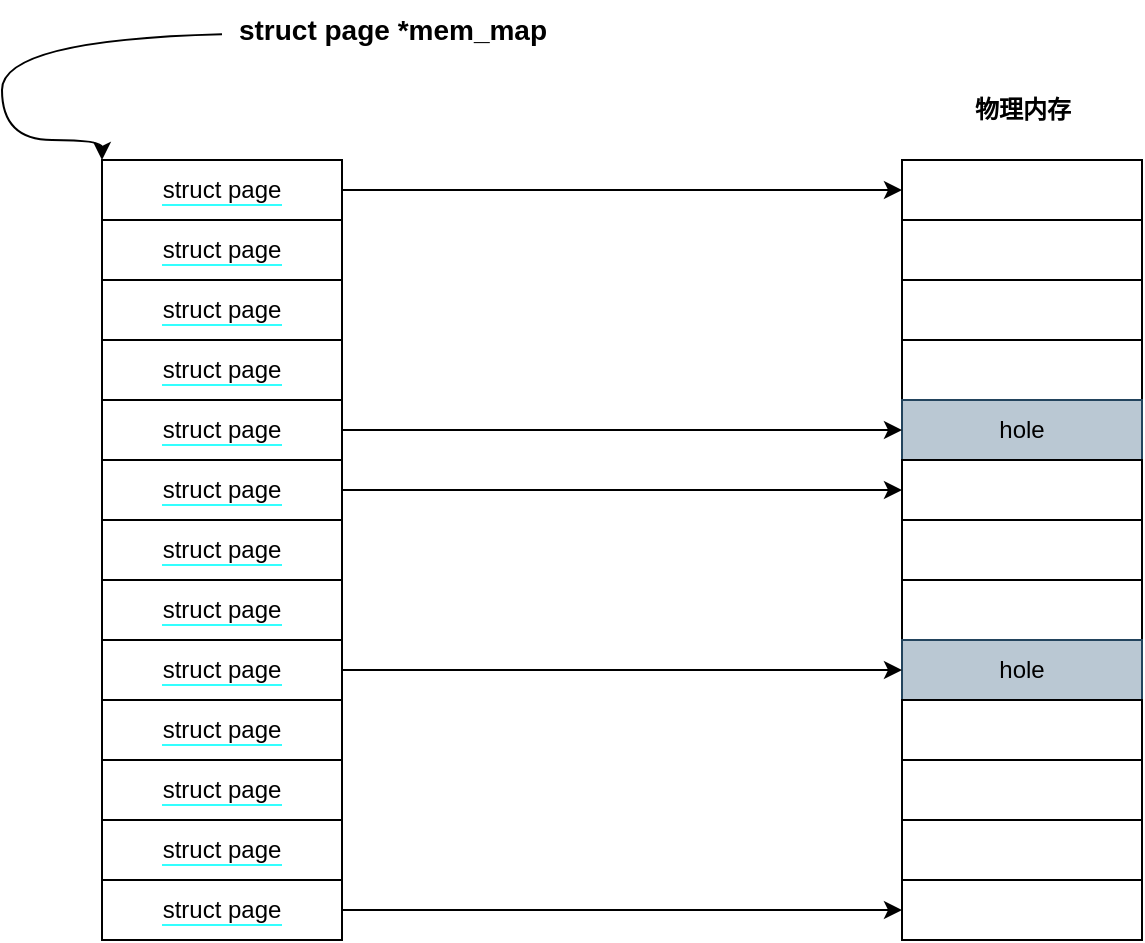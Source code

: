 <mxfile version="20.8.23" type="device"><diagram name="Page-1" id="c7558073-3199-34d8-9f00-42111426c3f3"><mxGraphModel dx="1221" dy="670" grid="1" gridSize="10" guides="1" tooltips="1" connect="1" arrows="1" fold="1" page="1" pageScale="1" pageWidth="826" pageHeight="1169" background="none" math="0" shadow="0"><root><mxCell id="0"/><mxCell id="1" parent="0"/><mxCell id="8m3beTwyRqIR_tZnSEBx-142" value="" style="rounded=0;whiteSpace=wrap;html=1;labelBackgroundColor=#33FFFF;" vertex="1" parent="1"><mxGeometry x="480" y="120" width="120" height="30" as="geometry"/></mxCell><mxCell id="8m3beTwyRqIR_tZnSEBx-143" value="" style="rounded=0;whiteSpace=wrap;html=1;labelBackgroundColor=#33FFFF;" vertex="1" parent="1"><mxGeometry x="480" y="150" width="120" height="30" as="geometry"/></mxCell><mxCell id="8m3beTwyRqIR_tZnSEBx-144" value="" style="rounded=0;whiteSpace=wrap;html=1;labelBackgroundColor=#33FFFF;" vertex="1" parent="1"><mxGeometry x="480" y="180" width="120" height="30" as="geometry"/></mxCell><mxCell id="8m3beTwyRqIR_tZnSEBx-145" value="" style="rounded=0;whiteSpace=wrap;html=1;labelBackgroundColor=#33FFFF;" vertex="1" parent="1"><mxGeometry x="480" y="210" width="120" height="30" as="geometry"/></mxCell><mxCell id="8m3beTwyRqIR_tZnSEBx-146" value="hole" style="rounded=0;whiteSpace=wrap;html=1;labelBackgroundColor=none;fillColor=#bac8d3;strokeColor=#23445d;" vertex="1" parent="1"><mxGeometry x="480" y="240" width="120" height="30" as="geometry"/></mxCell><mxCell id="8m3beTwyRqIR_tZnSEBx-147" value="" style="rounded=0;whiteSpace=wrap;html=1;labelBackgroundColor=#33FFFF;" vertex="1" parent="1"><mxGeometry x="480" y="270" width="120" height="30" as="geometry"/></mxCell><mxCell id="8m3beTwyRqIR_tZnSEBx-148" value="" style="rounded=0;whiteSpace=wrap;html=1;labelBackgroundColor=#33FFFF;" vertex="1" parent="1"><mxGeometry x="480" y="300" width="120" height="30" as="geometry"/></mxCell><mxCell id="8m3beTwyRqIR_tZnSEBx-149" value="" style="rounded=0;whiteSpace=wrap;html=1;labelBackgroundColor=#33FFFF;" vertex="1" parent="1"><mxGeometry x="480" y="330" width="120" height="30" as="geometry"/></mxCell><mxCell id="8m3beTwyRqIR_tZnSEBx-150" value="hole" style="rounded=0;whiteSpace=wrap;html=1;labelBackgroundColor=#FFFFF;fillColor=#bac8d3;strokeColor=#23445d;" vertex="1" parent="1"><mxGeometry x="480" y="360" width="120" height="30" as="geometry"/></mxCell><mxCell id="8m3beTwyRqIR_tZnSEBx-151" value="" style="rounded=0;whiteSpace=wrap;html=1;labelBackgroundColor=#33FFFF;" vertex="1" parent="1"><mxGeometry x="480" y="390" width="120" height="30" as="geometry"/></mxCell><mxCell id="8m3beTwyRqIR_tZnSEBx-152" value="" style="rounded=0;whiteSpace=wrap;html=1;labelBackgroundColor=#33FFFF;" vertex="1" parent="1"><mxGeometry x="480" y="420" width="120" height="30" as="geometry"/></mxCell><mxCell id="8m3beTwyRqIR_tZnSEBx-153" value="" style="rounded=0;whiteSpace=wrap;html=1;labelBackgroundColor=#33FFFF;" vertex="1" parent="1"><mxGeometry x="480" y="450" width="120" height="30" as="geometry"/></mxCell><mxCell id="8m3beTwyRqIR_tZnSEBx-159" value="&lt;b&gt;物理内存&lt;/b&gt;" style="text;html=1;align=center;verticalAlign=middle;resizable=0;points=[];autosize=1;strokeColor=none;fillColor=none;" vertex="1" parent="1"><mxGeometry x="505" y="80" width="70" height="30" as="geometry"/></mxCell><mxCell id="8m3beTwyRqIR_tZnSEBx-191" style="edgeStyle=orthogonalEdgeStyle;rounded=0;orthogonalLoop=1;jettySize=auto;html=1;exitX=1;exitY=0.5;exitDx=0;exitDy=0;entryX=0;entryY=0.5;entryDx=0;entryDy=0;" edge="1" parent="1" source="8m3beTwyRqIR_tZnSEBx-175" target="8m3beTwyRqIR_tZnSEBx-142"><mxGeometry relative="1" as="geometry"/></mxCell><mxCell id="8m3beTwyRqIR_tZnSEBx-175" value="&lt;span style=&quot;background-color: rgb(255, 255, 255);&quot;&gt;struct page&lt;br&gt;&lt;/span&gt;" style="rounded=0;whiteSpace=wrap;html=1;labelBackgroundColor=#33FFFF;" vertex="1" parent="1"><mxGeometry x="80" y="120" width="120" height="30" as="geometry"/></mxCell><mxCell id="8m3beTwyRqIR_tZnSEBx-176" value="&lt;span style=&quot;background-color: rgb(255, 255, 255);&quot;&gt;struct page&lt;br&gt;&lt;/span&gt;" style="rounded=0;whiteSpace=wrap;html=1;labelBackgroundColor=#33FFFF;" vertex="1" parent="1"><mxGeometry x="80" y="150" width="120" height="30" as="geometry"/></mxCell><mxCell id="8m3beTwyRqIR_tZnSEBx-177" value="&lt;span style=&quot;background-color: rgb(255, 255, 255);&quot;&gt;struct page&lt;br&gt;&lt;/span&gt;" style="rounded=0;whiteSpace=wrap;html=1;labelBackgroundColor=#33FFFF;" vertex="1" parent="1"><mxGeometry x="80" y="180" width="120" height="30" as="geometry"/></mxCell><mxCell id="8m3beTwyRqIR_tZnSEBx-178" value="&lt;span style=&quot;background-color: rgb(255, 255, 255);&quot;&gt;struct page&lt;br&gt;&lt;/span&gt;" style="rounded=0;whiteSpace=wrap;html=1;labelBackgroundColor=#33FFFF;" vertex="1" parent="1"><mxGeometry x="80" y="210" width="120" height="30" as="geometry"/></mxCell><mxCell id="8m3beTwyRqIR_tZnSEBx-195" style="edgeStyle=orthogonalEdgeStyle;rounded=0;orthogonalLoop=1;jettySize=auto;html=1;" edge="1" parent="1" source="8m3beTwyRqIR_tZnSEBx-179" target="8m3beTwyRqIR_tZnSEBx-146"><mxGeometry relative="1" as="geometry"/></mxCell><mxCell id="8m3beTwyRqIR_tZnSEBx-179" value="&lt;span style=&quot;background-color: rgb(255, 255, 255);&quot;&gt;struct page&lt;br&gt;&lt;/span&gt;" style="rounded=0;whiteSpace=wrap;html=1;labelBackgroundColor=#33FFFF;" vertex="1" parent="1"><mxGeometry x="80" y="240" width="120" height="30" as="geometry"/></mxCell><mxCell id="8m3beTwyRqIR_tZnSEBx-192" style="edgeStyle=orthogonalEdgeStyle;rounded=0;orthogonalLoop=1;jettySize=auto;html=1;entryX=0;entryY=0.5;entryDx=0;entryDy=0;" edge="1" parent="1" source="8m3beTwyRqIR_tZnSEBx-180" target="8m3beTwyRqIR_tZnSEBx-147"><mxGeometry relative="1" as="geometry"/></mxCell><mxCell id="8m3beTwyRqIR_tZnSEBx-180" value="&lt;span style=&quot;background-color: rgb(255, 255, 255);&quot;&gt;struct page&lt;br&gt;&lt;/span&gt;" style="rounded=0;whiteSpace=wrap;html=1;labelBackgroundColor=#33FFFF;" vertex="1" parent="1"><mxGeometry x="80" y="270" width="120" height="30" as="geometry"/></mxCell><mxCell id="8m3beTwyRqIR_tZnSEBx-182" value="&lt;span style=&quot;background-color: rgb(255, 255, 255);&quot;&gt;struct page&lt;br&gt;&lt;/span&gt;" style="rounded=0;whiteSpace=wrap;html=1;labelBackgroundColor=#33FFFF;" vertex="1" parent="1"><mxGeometry x="80" y="330" width="120" height="30" as="geometry"/></mxCell><mxCell id="8m3beTwyRqIR_tZnSEBx-194" style="edgeStyle=orthogonalEdgeStyle;rounded=0;orthogonalLoop=1;jettySize=auto;html=1;entryX=0;entryY=0.5;entryDx=0;entryDy=0;" edge="1" parent="1" source="8m3beTwyRqIR_tZnSEBx-183" target="8m3beTwyRqIR_tZnSEBx-150"><mxGeometry relative="1" as="geometry"/></mxCell><mxCell id="8m3beTwyRqIR_tZnSEBx-183" value="&lt;span style=&quot;background-color: rgb(255, 255, 255);&quot;&gt;struct page&lt;br&gt;&lt;/span&gt;" style="rounded=0;whiteSpace=wrap;html=1;labelBackgroundColor=#33FFFF;" vertex="1" parent="1"><mxGeometry x="80" y="360" width="120" height="30" as="geometry"/></mxCell><mxCell id="8m3beTwyRqIR_tZnSEBx-184" value="&lt;span style=&quot;background-color: rgb(255, 255, 255);&quot;&gt;struct page&lt;br&gt;&lt;/span&gt;" style="rounded=0;whiteSpace=wrap;html=1;labelBackgroundColor=#33FFFF;" vertex="1" parent="1"><mxGeometry x="80" y="390" width="120" height="30" as="geometry"/></mxCell><mxCell id="8m3beTwyRqIR_tZnSEBx-185" value="&lt;span style=&quot;background-color: rgb(255, 255, 255);&quot;&gt;struct page&lt;br&gt;&lt;/span&gt;" style="rounded=0;whiteSpace=wrap;html=1;labelBackgroundColor=#33FFFF;" vertex="1" parent="1"><mxGeometry x="80" y="420" width="120" height="30" as="geometry"/></mxCell><mxCell id="8m3beTwyRqIR_tZnSEBx-186" value="&lt;span style=&quot;background-color: rgb(255, 255, 255);&quot;&gt;struct page&lt;br&gt;&lt;/span&gt;" style="rounded=0;whiteSpace=wrap;html=1;labelBackgroundColor=#33FFFF;" vertex="1" parent="1"><mxGeometry x="80" y="450" width="120" height="30" as="geometry"/></mxCell><mxCell id="8m3beTwyRqIR_tZnSEBx-197" style="edgeStyle=orthogonalEdgeStyle;rounded=0;orthogonalLoop=1;jettySize=auto;html=1;entryX=0;entryY=0.5;entryDx=0;entryDy=0;" edge="1" parent="1" source="8m3beTwyRqIR_tZnSEBx-187" target="8m3beTwyRqIR_tZnSEBx-188"><mxGeometry relative="1" as="geometry"/></mxCell><mxCell id="8m3beTwyRqIR_tZnSEBx-187" value="&lt;span style=&quot;background-color: rgb(255, 255, 255);&quot;&gt;struct page&lt;br&gt;&lt;/span&gt;" style="rounded=0;whiteSpace=wrap;html=1;labelBackgroundColor=#33FFFF;" vertex="1" parent="1"><mxGeometry x="80" y="480" width="120" height="30" as="geometry"/></mxCell><mxCell id="8m3beTwyRqIR_tZnSEBx-188" value="" style="rounded=0;whiteSpace=wrap;html=1;labelBackgroundColor=#33FFFF;" vertex="1" parent="1"><mxGeometry x="480" y="480" width="120" height="30" as="geometry"/></mxCell><mxCell id="8m3beTwyRqIR_tZnSEBx-193" value="&lt;span style=&quot;background-color: rgb(255, 255, 255);&quot;&gt;struct page&lt;br&gt;&lt;/span&gt;" style="rounded=0;whiteSpace=wrap;html=1;labelBackgroundColor=#33FFFF;" vertex="1" parent="1"><mxGeometry x="80" y="300" width="120" height="30" as="geometry"/></mxCell><mxCell id="8m3beTwyRqIR_tZnSEBx-198" value="&lt;b style=&quot;font-size: 14px;&quot;&gt;struct page *mem_map&lt;/b&gt;" style="text;html=1;align=center;verticalAlign=middle;resizable=0;points=[];autosize=1;strokeColor=none;fillColor=none;labelBackgroundColor=none;labelBorderColor=none;spacing=0;fontSize=14;" vertex="1" parent="1"><mxGeometry x="140" y="40" width="170" height="30" as="geometry"/></mxCell><mxCell id="8m3beTwyRqIR_tZnSEBx-201" value="" style="curved=1;endArrow=classic;html=1;rounded=0;entryX=0;entryY=0;entryDx=0;entryDy=0;" edge="1" parent="1" source="8m3beTwyRqIR_tZnSEBx-198" target="8m3beTwyRqIR_tZnSEBx-175"><mxGeometry width="50" height="50" relative="1" as="geometry"><mxPoint x="80" y="60" as="sourcePoint"/><mxPoint x="30" y="110" as="targetPoint"/><Array as="points"><mxPoint x="30" y="60"/><mxPoint x="30" y="110"/><mxPoint x="80" y="110"/></Array></mxGeometry></mxCell></root></mxGraphModel></diagram></mxfile>